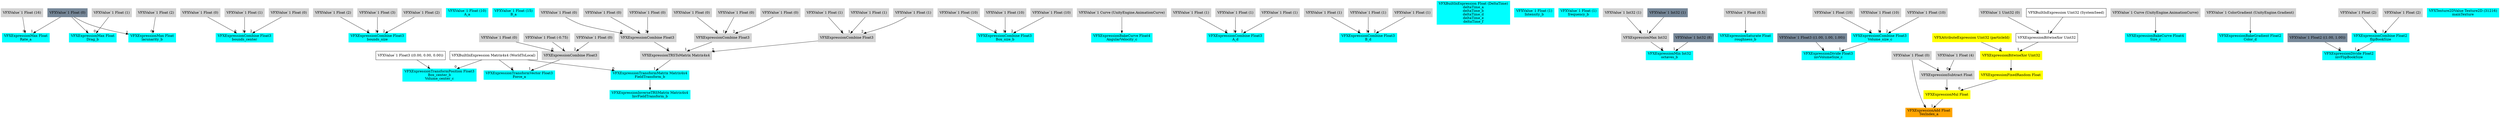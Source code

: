 digraph G {
node0 [shape="box" color="cyan" style="filled" label="VFXExpressionMax Float
Rate_a"]
node1 [shape="box" color="lightgray" style="filled" label="VFXValue`1 Float (16)"]
node2 [shape="box" color="lightslategray" style="filled" label="VFXValue`1 Float (0)"]
node3 [shape="box" color="cyan" style="filled" label="VFXExpressionCombine Float3
bounds_center"]
node4 [shape="box" color="lightgray" style="filled" label="VFXValue`1 Float (0)"]
node5 [shape="box" color="lightgray" style="filled" label="VFXValue`1 Float (1)"]
node6 [shape="box" color="lightgray" style="filled" label="VFXValue`1 Float (0)"]
node7 [shape="box" color="cyan" style="filled" label="VFXExpressionCombine Float3
bounds_size"]
node8 [shape="box" color="lightgray" style="filled" label="VFXValue`1 Float (2)"]
node9 [shape="box" color="lightgray" style="filled" label="VFXValue`1 Float (3)"]
node10 [shape="box" color="lightgray" style="filled" label="VFXValue`1 Float (2)"]
node11 [shape="box" color="cyan" style="filled" label="VFXValue`1 Float (10)
A_a"]
node12 [shape="box" color="cyan" style="filled" label="VFXValue`1 Float (15)
B_a"]
node13 [shape="box" color="cyan" style="filled" label="VFXExpressionTransformPosition Float3
Box_center_b
Volume_center_c"]
node14 [shape="box" label="VFXBuiltInExpression Matrix4x4 (WorldToLocal)"]
node15 [shape="box" label="VFXValue`1 Float3 ((0.00, 0.00, 0.00))"]
node16 [shape="box" color="cyan" style="filled" label="VFXExpressionCombine Float3
Box_size_b"]
node17 [shape="box" color="lightgray" style="filled" label="VFXValue`1 Float (10)"]
node18 [shape="box" color="lightgray" style="filled" label="VFXValue`1 Float (10)"]
node19 [shape="box" color="lightgray" style="filled" label="VFXValue`1 Float (10)"]
node20 [shape="box" color="cyan" style="filled" label="VFXExpressionBakeCurve Float4
AngularVelocity_c"]
node21 [shape="box" color="lightgray" style="filled" label="VFXValue`1 Curve (UnityEngine.AnimationCurve)"]
node22 [shape="box" color="cyan" style="filled" label="VFXExpressionCombine Float3
A_d"]
node23 [shape="box" color="lightgray" style="filled" label="VFXValue`1 Float (1)"]
node24 [shape="box" color="lightgray" style="filled" label="VFXValue`1 Float (1)"]
node25 [shape="box" color="lightgray" style="filled" label="VFXValue`1 Float (1)"]
node26 [shape="box" color="cyan" style="filled" label="VFXExpressionCombine Float3
B_d"]
node27 [shape="box" color="lightgray" style="filled" label="VFXValue`1 Float (1)"]
node28 [shape="box" color="lightgray" style="filled" label="VFXValue`1 Float (1)"]
node29 [shape="box" color="lightgray" style="filled" label="VFXValue`1 Float (1)"]
node30 [shape="box" color="cyan" style="filled" label="VFXExpressionTransformVector Float3
Force_a"]
node31 [shape="box" color="lightgray" style="filled" label="VFXExpressionCombine Float3"]
node32 [shape="box" color="lightgray" style="filled" label="VFXValue`1 Float (0)"]
node33 [shape="box" color="lightgray" style="filled" label="VFXValue`1 Float (-0.75)"]
node34 [shape="box" color="lightgray" style="filled" label="VFXValue`1 Float (0)"]
node35 [shape="box" color="cyan" style="filled" label="VFXBuiltInExpression Float (DeltaTime)
deltaTime_a
deltaTime_b
deltaTime_d
deltaTime_e
deltaTime_f"]
node36 [shape="box" color="cyan" style="filled" label="VFXExpressionInverseTRSMatrix Matrix4x4
InvFieldTransform_b"]
node37 [shape="box" color="cyan" style="filled" label="VFXExpressionTransformMatrix Matrix4x4
FieldTransform_b"]
node38 [shape="box" color="lightgray" style="filled" label="VFXExpressionTRSToMatrix Matrix4x4"]
node39 [shape="box" color="lightgray" style="filled" label="VFXExpressionCombine Float3"]
node40 [shape="box" color="lightgray" style="filled" label="VFXValue`1 Float (0)"]
node41 [shape="box" color="lightgray" style="filled" label="VFXValue`1 Float (0)"]
node42 [shape="box" color="lightgray" style="filled" label="VFXValue`1 Float (0)"]
node43 [shape="box" color="lightgray" style="filled" label="VFXExpressionCombine Float3"]
node44 [shape="box" color="lightgray" style="filled" label="VFXValue`1 Float (0)"]
node45 [shape="box" color="lightgray" style="filled" label="VFXValue`1 Float (0)"]
node46 [shape="box" color="lightgray" style="filled" label="VFXValue`1 Float (0)"]
node47 [shape="box" color="lightgray" style="filled" label="VFXExpressionCombine Float3"]
node48 [shape="box" color="lightgray" style="filled" label="VFXValue`1 Float (1)"]
node49 [shape="box" color="lightgray" style="filled" label="VFXValue`1 Float (1)"]
node50 [shape="box" color="lightgray" style="filled" label="VFXValue`1 Float (1)"]
node51 [shape="box" color="cyan" style="filled" label="VFXValue`1 Float (1)
Intensity_b"]
node52 [shape="box" color="cyan" style="filled" label="VFXExpressionMax Float
Drag_b"]
node53 [shape="box" color="lightgray" style="filled" label="VFXValue`1 Float (1)"]
node54 [shape="box" color="cyan" style="filled" label="VFXValue`1 Float (1)
frequency_b"]
node55 [shape="box" color="cyan" style="filled" label="VFXExpressionMin Int32
octaves_b"]
node56 [shape="box" color="lightgray" style="filled" label="VFXExpressionMax Int32"]
node57 [shape="box" color="lightgray" style="filled" label="VFXValue`1 Int32 (1)"]
node58 [shape="box" color="lightslategray" style="filled" label="VFXValue`1 Int32 (1)"]
node59 [shape="box" color="lightslategray" style="filled" label="VFXValue`1 Int32 (8)"]
node60 [shape="box" color="cyan" style="filled" label="VFXExpressionSaturate Float
roughness_b"]
node61 [shape="box" color="lightgray" style="filled" label="VFXValue`1 Float (0.5)"]
node62 [shape="box" color="cyan" style="filled" label="VFXExpressionMax Float
lacunarity_b"]
node63 [shape="box" color="lightgray" style="filled" label="VFXValue`1 Float (2)"]
node64 [shape="box" color="cyan" style="filled" label="VFXExpressionCombine Float3
Volume_size_c"]
node65 [shape="box" color="lightgray" style="filled" label="VFXValue`1 Float (10)"]
node66 [shape="box" color="lightgray" style="filled" label="VFXValue`1 Float (10)"]
node67 [shape="box" color="lightgray" style="filled" label="VFXValue`1 Float (10)"]
node68 [shape="box" color="cyan" style="filled" label="VFXExpressionDivide Float3
invVolumeSize_c"]
node69 [shape="box" color="lightslategray" style="filled" label="VFXValue`1 Float3 ((1.00, 1.00, 1.00))"]
node70 [shape="box" color="orange" style="filled" label="VFXExpressionAdd Float
TexIndex_a"]
node71 [shape="box" color="lightgray" style="filled" label="VFXValue`1 Float (0)"]
node72 [shape="box" color="yellow" style="filled" label="VFXExpressionMul Float"]
node73 [shape="box" color="yellow" style="filled" label="VFXExpressionFixedRandom Float"]
node74 [shape="box" color="yellow" style="filled" label="VFXExpressionBitwiseXor Uint32"]
node75 [shape="box" color="yellow" style="filled" label="VFXAttributeExpression Uint32 (particleId)"]
node76 [shape="box" label="VFXExpressionBitwiseXor Uint32"]
node77 [shape="box" color="lightgray" style="filled" label="VFXValue`1 Uint32 (0)"]
node78 [shape="box" label="VFXBuiltInExpression Uint32 (SystemSeed)"]
node79 [shape="box" color="lightgray" style="filled" label="VFXExpressionSubtract Float"]
node80 [shape="box" color="lightgray" style="filled" label="VFXValue`1 Float (4)"]
node81 [shape="box" color="cyan" style="filled" label="VFXExpressionBakeCurve Float4
Size_c"]
node82 [shape="box" color="lightgray" style="filled" label="VFXValue`1 Curve (UnityEngine.AnimationCurve)"]
node83 [shape="box" color="cyan" style="filled" label="VFXExpressionBakeGradient Float2
Color_d"]
node84 [shape="box" color="lightgray" style="filled" label="VFXValue`1 ColorGradient (UnityEngine.Gradient)"]
node85 [shape="box" color="cyan" style="filled" label="VFXExpressionCombine Float2
flipBookSize"]
node86 [shape="box" color="lightgray" style="filled" label="VFXValue`1 Float (2)"]
node87 [shape="box" color="lightgray" style="filled" label="VFXValue`1 Float (2)"]
node88 [shape="box" color="cyan" style="filled" label="VFXExpressionDivide Float2
invFlipBookSize"]
node89 [shape="box" color="lightslategray" style="filled" label="VFXValue`1 Float2 ((1.00, 1.00))"]
node90 [shape="box" color="cyan" style="filled" label="VFXTexture2DValue Texture2D (31216)
mainTexture"]
node1 -> node0 [headlabel="0"]
node2 -> node0 [headlabel="1"]
node4 -> node3 [headlabel="0"]
node5 -> node3 [headlabel="1"]
node6 -> node3 [headlabel="2"]
node8 -> node7 [headlabel="0"]
node9 -> node7 [headlabel="1"]
node10 -> node7 [headlabel="2"]
node14 -> node13 [headlabel="0"]
node15 -> node13 [headlabel="1"]
node17 -> node16 [headlabel="0"]
node18 -> node16 [headlabel="1"]
node19 -> node16 [headlabel="2"]
node21 -> node20 
node23 -> node22 [headlabel="0"]
node24 -> node22 [headlabel="1"]
node25 -> node22 [headlabel="2"]
node27 -> node26 [headlabel="0"]
node28 -> node26 [headlabel="1"]
node29 -> node26 [headlabel="2"]
node14 -> node30 [headlabel="0"]
node31 -> node30 [headlabel="1"]
node32 -> node31 [headlabel="0"]
node33 -> node31 [headlabel="1"]
node34 -> node31 [headlabel="2"]
node37 -> node36 
node14 -> node37 [headlabel="0"]
node38 -> node37 [headlabel="1"]
node39 -> node38 [headlabel="0"]
node43 -> node38 [headlabel="1"]
node47 -> node38 [headlabel="2"]
node40 -> node39 [headlabel="0"]
node41 -> node39 [headlabel="1"]
node42 -> node39 [headlabel="2"]
node44 -> node43 [headlabel="0"]
node45 -> node43 [headlabel="1"]
node46 -> node43 [headlabel="2"]
node48 -> node47 [headlabel="0"]
node49 -> node47 [headlabel="1"]
node50 -> node47 [headlabel="2"]
node53 -> node52 [headlabel="0"]
node2 -> node52 [headlabel="1"]
node56 -> node55 [headlabel="0"]
node59 -> node55 [headlabel="1"]
node57 -> node56 [headlabel="0"]
node58 -> node56 [headlabel="1"]
node61 -> node60 
node63 -> node62 [headlabel="0"]
node2 -> node62 [headlabel="1"]
node65 -> node64 [headlabel="0"]
node66 -> node64 [headlabel="1"]
node67 -> node64 [headlabel="2"]
node69 -> node68 [headlabel="0"]
node64 -> node68 [headlabel="1"]
node71 -> node70 [headlabel="0"]
node72 -> node70 [headlabel="1"]
node73 -> node72 [headlabel="0"]
node79 -> node72 [headlabel="1"]
node74 -> node73 
node75 -> node74 [headlabel="0"]
node76 -> node74 [headlabel="1"]
node77 -> node76 [headlabel="0"]
node78 -> node76 [headlabel="1"]
node80 -> node79 [headlabel="0"]
node71 -> node79 [headlabel="1"]
node82 -> node81 
node84 -> node83 
node86 -> node85 [headlabel="0"]
node87 -> node85 [headlabel="1"]
node89 -> node88 [headlabel="0"]
node85 -> node88 [headlabel="1"]
}
